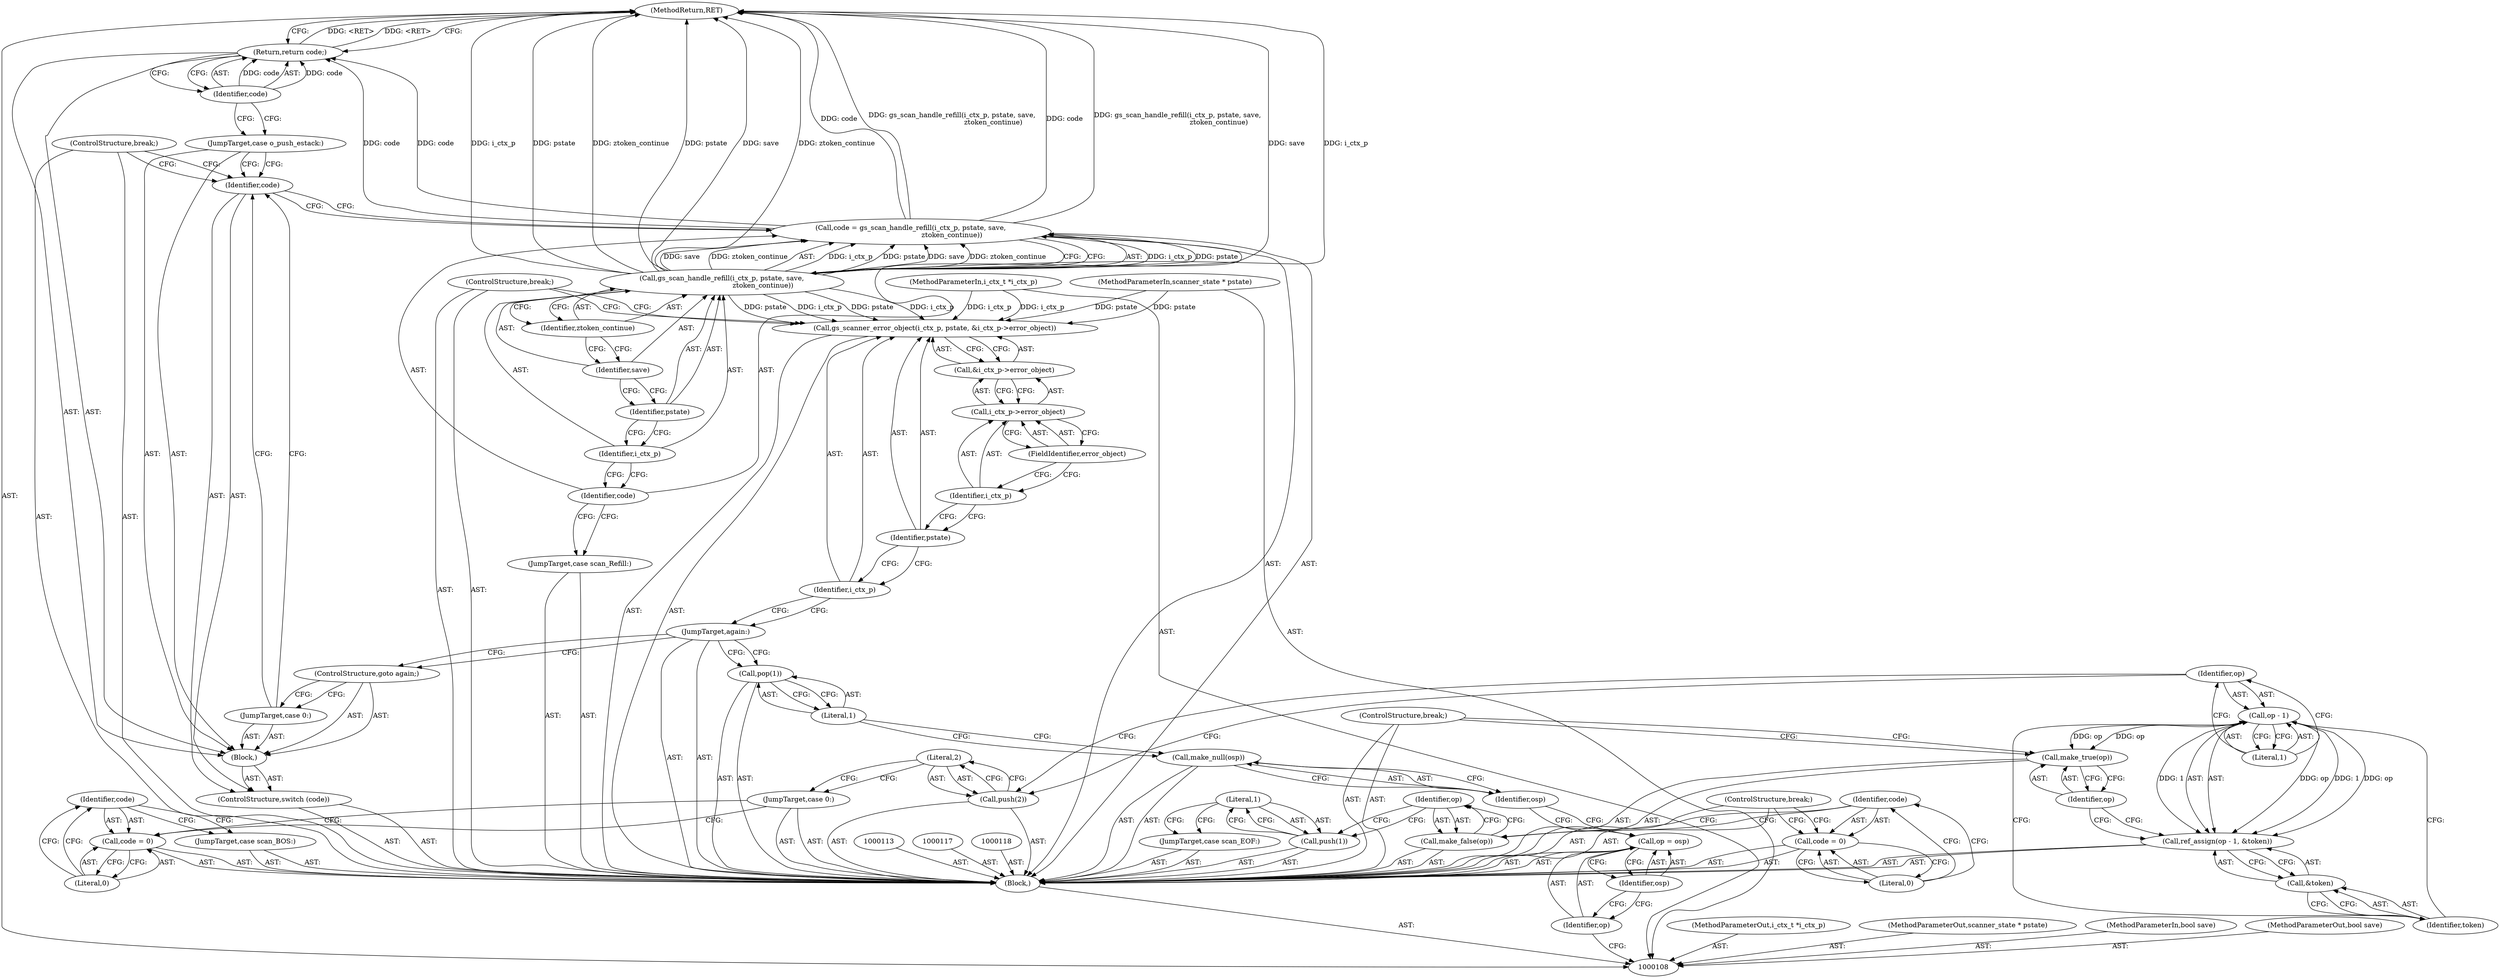 digraph "0_ghostscript_671fd59eb657743aa86fbc1895cb15872a317caa" {
"1000174" [label="(MethodReturn,RET)"];
"1000109" [label="(MethodParameterIn,i_ctx_t *i_ctx_p)"];
"1000241" [label="(MethodParameterOut,i_ctx_t *i_ctx_p)"];
"1000110" [label="(MethodParameterIn,scanner_state * pstate)"];
"1000242" [label="(MethodParameterOut,scanner_state * pstate)"];
"1000111" [label="(MethodParameterIn,bool save)"];
"1000243" [label="(MethodParameterOut,bool save)"];
"1000120" [label="(Identifier,osp)"];
"1000119" [label="(Call,make_null(osp))"];
"1000121" [label="(Call,pop(1))"];
"1000122" [label="(Literal,1)"];
"1000123" [label="(JumpTarget,again:)"];
"1000124" [label="(Call,gs_scanner_error_object(i_ctx_p, pstate, &i_ctx_p->error_object))"];
"1000125" [label="(Identifier,i_ctx_p)"];
"1000126" [label="(Identifier,pstate)"];
"1000127" [label="(Call,&i_ctx_p->error_object)"];
"1000128" [label="(Call,i_ctx_p->error_object)"];
"1000129" [label="(Identifier,i_ctx_p)"];
"1000130" [label="(FieldIdentifier,error_object)"];
"1000131" [label="(ControlStructure,break;)"];
"1000132" [label="(JumpTarget,case scan_BOS:)"];
"1000133" [label="(Call,code = 0)"];
"1000134" [label="(Identifier,code)"];
"1000135" [label="(Literal,0)"];
"1000112" [label="(Block,)"];
"1000136" [label="(JumpTarget,case 0:)"];
"1000137" [label="(Call,push(2))"];
"1000138" [label="(Literal,2)"];
"1000139" [label="(Call,ref_assign(op - 1, &token))"];
"1000140" [label="(Call,op - 1)"];
"1000141" [label="(Identifier,op)"];
"1000142" [label="(Literal,1)"];
"1000143" [label="(Call,&token)"];
"1000144" [label="(Identifier,token)"];
"1000145" [label="(Call,make_true(op))"];
"1000146" [label="(Identifier,op)"];
"1000147" [label="(ControlStructure,break;)"];
"1000148" [label="(JumpTarget,case scan_EOF:)"];
"1000149" [label="(Call,push(1))"];
"1000150" [label="(Literal,1)"];
"1000151" [label="(Call,make_false(op))"];
"1000152" [label="(Identifier,op)"];
"1000153" [label="(Call,code = 0)"];
"1000154" [label="(Identifier,code)"];
"1000155" [label="(Literal,0)"];
"1000156" [label="(ControlStructure,break;)"];
"1000114" [label="(Call,op = osp)"];
"1000115" [label="(Identifier,op)"];
"1000116" [label="(Identifier,osp)"];
"1000157" [label="(JumpTarget,case scan_Refill:)"];
"1000158" [label="(Call,code = gs_scan_handle_refill(i_ctx_p, pstate, save,\n                                      ztoken_continue))"];
"1000159" [label="(Identifier,code)"];
"1000160" [label="(Call,gs_scan_handle_refill(i_ctx_p, pstate, save,\n                                      ztoken_continue))"];
"1000161" [label="(Identifier,i_ctx_p)"];
"1000162" [label="(Identifier,pstate)"];
"1000163" [label="(Identifier,save)"];
"1000164" [label="(Identifier,ztoken_continue)"];
"1000165" [label="(ControlStructure,switch (code))"];
"1000166" [label="(Identifier,code)"];
"1000167" [label="(Block,)"];
"1000168" [label="(JumpTarget,case 0:)"];
"1000169" [label="(ControlStructure,goto again;)"];
"1000170" [label="(JumpTarget,case o_push_estack:)"];
"1000171" [label="(Return,return code;)"];
"1000172" [label="(Identifier,code)"];
"1000173" [label="(ControlStructure,break;)"];
"1000174" -> "1000108"  [label="AST: "];
"1000174" -> "1000171"  [label="CFG: "];
"1000158" -> "1000174"  [label="DDG: code"];
"1000158" -> "1000174"  [label="DDG: gs_scan_handle_refill(i_ctx_p, pstate, save,\n                                      ztoken_continue)"];
"1000160" -> "1000174"  [label="DDG: ztoken_continue"];
"1000160" -> "1000174"  [label="DDG: i_ctx_p"];
"1000160" -> "1000174"  [label="DDG: save"];
"1000160" -> "1000174"  [label="DDG: pstate"];
"1000171" -> "1000174"  [label="DDG: <RET>"];
"1000109" -> "1000108"  [label="AST: "];
"1000109" -> "1000124"  [label="DDG: i_ctx_p"];
"1000241" -> "1000108"  [label="AST: "];
"1000110" -> "1000108"  [label="AST: "];
"1000110" -> "1000124"  [label="DDG: pstate"];
"1000242" -> "1000108"  [label="AST: "];
"1000111" -> "1000108"  [label="AST: "];
"1000243" -> "1000108"  [label="AST: "];
"1000120" -> "1000119"  [label="AST: "];
"1000120" -> "1000114"  [label="CFG: "];
"1000119" -> "1000120"  [label="CFG: "];
"1000119" -> "1000112"  [label="AST: "];
"1000119" -> "1000120"  [label="CFG: "];
"1000120" -> "1000119"  [label="AST: "];
"1000122" -> "1000119"  [label="CFG: "];
"1000121" -> "1000112"  [label="AST: "];
"1000121" -> "1000122"  [label="CFG: "];
"1000122" -> "1000121"  [label="AST: "];
"1000123" -> "1000121"  [label="CFG: "];
"1000122" -> "1000121"  [label="AST: "];
"1000122" -> "1000119"  [label="CFG: "];
"1000121" -> "1000122"  [label="CFG: "];
"1000123" -> "1000112"  [label="AST: "];
"1000123" -> "1000121"  [label="CFG: "];
"1000123" -> "1000169"  [label="CFG: "];
"1000125" -> "1000123"  [label="CFG: "];
"1000124" -> "1000112"  [label="AST: "];
"1000124" -> "1000127"  [label="CFG: "];
"1000125" -> "1000124"  [label="AST: "];
"1000126" -> "1000124"  [label="AST: "];
"1000127" -> "1000124"  [label="AST: "];
"1000131" -> "1000124"  [label="CFG: "];
"1000160" -> "1000124"  [label="DDG: i_ctx_p"];
"1000160" -> "1000124"  [label="DDG: pstate"];
"1000109" -> "1000124"  [label="DDG: i_ctx_p"];
"1000110" -> "1000124"  [label="DDG: pstate"];
"1000125" -> "1000124"  [label="AST: "];
"1000125" -> "1000123"  [label="CFG: "];
"1000126" -> "1000125"  [label="CFG: "];
"1000126" -> "1000124"  [label="AST: "];
"1000126" -> "1000125"  [label="CFG: "];
"1000129" -> "1000126"  [label="CFG: "];
"1000127" -> "1000124"  [label="AST: "];
"1000127" -> "1000128"  [label="CFG: "];
"1000128" -> "1000127"  [label="AST: "];
"1000124" -> "1000127"  [label="CFG: "];
"1000128" -> "1000127"  [label="AST: "];
"1000128" -> "1000130"  [label="CFG: "];
"1000129" -> "1000128"  [label="AST: "];
"1000130" -> "1000128"  [label="AST: "];
"1000127" -> "1000128"  [label="CFG: "];
"1000129" -> "1000128"  [label="AST: "];
"1000129" -> "1000126"  [label="CFG: "];
"1000130" -> "1000129"  [label="CFG: "];
"1000130" -> "1000128"  [label="AST: "];
"1000130" -> "1000129"  [label="CFG: "];
"1000128" -> "1000130"  [label="CFG: "];
"1000131" -> "1000112"  [label="AST: "];
"1000131" -> "1000124"  [label="CFG: "];
"1000132" -> "1000112"  [label="AST: "];
"1000134" -> "1000132"  [label="CFG: "];
"1000133" -> "1000112"  [label="AST: "];
"1000133" -> "1000135"  [label="CFG: "];
"1000134" -> "1000133"  [label="AST: "];
"1000135" -> "1000133"  [label="AST: "];
"1000136" -> "1000133"  [label="CFG: "];
"1000134" -> "1000133"  [label="AST: "];
"1000134" -> "1000132"  [label="CFG: "];
"1000135" -> "1000134"  [label="CFG: "];
"1000135" -> "1000133"  [label="AST: "];
"1000135" -> "1000134"  [label="CFG: "];
"1000133" -> "1000135"  [label="CFG: "];
"1000112" -> "1000108"  [label="AST: "];
"1000113" -> "1000112"  [label="AST: "];
"1000114" -> "1000112"  [label="AST: "];
"1000117" -> "1000112"  [label="AST: "];
"1000118" -> "1000112"  [label="AST: "];
"1000119" -> "1000112"  [label="AST: "];
"1000121" -> "1000112"  [label="AST: "];
"1000123" -> "1000112"  [label="AST: "];
"1000124" -> "1000112"  [label="AST: "];
"1000131" -> "1000112"  [label="AST: "];
"1000132" -> "1000112"  [label="AST: "];
"1000133" -> "1000112"  [label="AST: "];
"1000136" -> "1000112"  [label="AST: "];
"1000137" -> "1000112"  [label="AST: "];
"1000139" -> "1000112"  [label="AST: "];
"1000145" -> "1000112"  [label="AST: "];
"1000147" -> "1000112"  [label="AST: "];
"1000148" -> "1000112"  [label="AST: "];
"1000149" -> "1000112"  [label="AST: "];
"1000151" -> "1000112"  [label="AST: "];
"1000153" -> "1000112"  [label="AST: "];
"1000156" -> "1000112"  [label="AST: "];
"1000157" -> "1000112"  [label="AST: "];
"1000158" -> "1000112"  [label="AST: "];
"1000165" -> "1000112"  [label="AST: "];
"1000173" -> "1000112"  [label="AST: "];
"1000136" -> "1000112"  [label="AST: "];
"1000136" -> "1000133"  [label="CFG: "];
"1000138" -> "1000136"  [label="CFG: "];
"1000137" -> "1000112"  [label="AST: "];
"1000137" -> "1000138"  [label="CFG: "];
"1000138" -> "1000137"  [label="AST: "];
"1000141" -> "1000137"  [label="CFG: "];
"1000138" -> "1000137"  [label="AST: "];
"1000138" -> "1000136"  [label="CFG: "];
"1000137" -> "1000138"  [label="CFG: "];
"1000139" -> "1000112"  [label="AST: "];
"1000139" -> "1000143"  [label="CFG: "];
"1000140" -> "1000139"  [label="AST: "];
"1000143" -> "1000139"  [label="AST: "];
"1000146" -> "1000139"  [label="CFG: "];
"1000140" -> "1000139"  [label="DDG: op"];
"1000140" -> "1000139"  [label="DDG: 1"];
"1000140" -> "1000139"  [label="AST: "];
"1000140" -> "1000142"  [label="CFG: "];
"1000141" -> "1000140"  [label="AST: "];
"1000142" -> "1000140"  [label="AST: "];
"1000144" -> "1000140"  [label="CFG: "];
"1000140" -> "1000139"  [label="DDG: op"];
"1000140" -> "1000139"  [label="DDG: 1"];
"1000140" -> "1000145"  [label="DDG: op"];
"1000141" -> "1000140"  [label="AST: "];
"1000141" -> "1000137"  [label="CFG: "];
"1000142" -> "1000141"  [label="CFG: "];
"1000142" -> "1000140"  [label="AST: "];
"1000142" -> "1000141"  [label="CFG: "];
"1000140" -> "1000142"  [label="CFG: "];
"1000143" -> "1000139"  [label="AST: "];
"1000143" -> "1000144"  [label="CFG: "];
"1000144" -> "1000143"  [label="AST: "];
"1000139" -> "1000143"  [label="CFG: "];
"1000144" -> "1000143"  [label="AST: "];
"1000144" -> "1000140"  [label="CFG: "];
"1000143" -> "1000144"  [label="CFG: "];
"1000145" -> "1000112"  [label="AST: "];
"1000145" -> "1000146"  [label="CFG: "];
"1000146" -> "1000145"  [label="AST: "];
"1000147" -> "1000145"  [label="CFG: "];
"1000140" -> "1000145"  [label="DDG: op"];
"1000146" -> "1000145"  [label="AST: "];
"1000146" -> "1000139"  [label="CFG: "];
"1000145" -> "1000146"  [label="CFG: "];
"1000147" -> "1000112"  [label="AST: "];
"1000147" -> "1000145"  [label="CFG: "];
"1000148" -> "1000112"  [label="AST: "];
"1000150" -> "1000148"  [label="CFG: "];
"1000149" -> "1000112"  [label="AST: "];
"1000149" -> "1000150"  [label="CFG: "];
"1000150" -> "1000149"  [label="AST: "];
"1000152" -> "1000149"  [label="CFG: "];
"1000150" -> "1000149"  [label="AST: "];
"1000150" -> "1000148"  [label="CFG: "];
"1000149" -> "1000150"  [label="CFG: "];
"1000151" -> "1000112"  [label="AST: "];
"1000151" -> "1000152"  [label="CFG: "];
"1000152" -> "1000151"  [label="AST: "];
"1000154" -> "1000151"  [label="CFG: "];
"1000152" -> "1000151"  [label="AST: "];
"1000152" -> "1000149"  [label="CFG: "];
"1000151" -> "1000152"  [label="CFG: "];
"1000153" -> "1000112"  [label="AST: "];
"1000153" -> "1000155"  [label="CFG: "];
"1000154" -> "1000153"  [label="AST: "];
"1000155" -> "1000153"  [label="AST: "];
"1000156" -> "1000153"  [label="CFG: "];
"1000154" -> "1000153"  [label="AST: "];
"1000154" -> "1000151"  [label="CFG: "];
"1000155" -> "1000154"  [label="CFG: "];
"1000155" -> "1000153"  [label="AST: "];
"1000155" -> "1000154"  [label="CFG: "];
"1000153" -> "1000155"  [label="CFG: "];
"1000156" -> "1000112"  [label="AST: "];
"1000156" -> "1000153"  [label="CFG: "];
"1000114" -> "1000112"  [label="AST: "];
"1000114" -> "1000116"  [label="CFG: "];
"1000115" -> "1000114"  [label="AST: "];
"1000116" -> "1000114"  [label="AST: "];
"1000120" -> "1000114"  [label="CFG: "];
"1000115" -> "1000114"  [label="AST: "];
"1000115" -> "1000108"  [label="CFG: "];
"1000116" -> "1000115"  [label="CFG: "];
"1000116" -> "1000114"  [label="AST: "];
"1000116" -> "1000115"  [label="CFG: "];
"1000114" -> "1000116"  [label="CFG: "];
"1000157" -> "1000112"  [label="AST: "];
"1000159" -> "1000157"  [label="CFG: "];
"1000158" -> "1000112"  [label="AST: "];
"1000158" -> "1000160"  [label="CFG: "];
"1000159" -> "1000158"  [label="AST: "];
"1000160" -> "1000158"  [label="AST: "];
"1000166" -> "1000158"  [label="CFG: "];
"1000158" -> "1000174"  [label="DDG: code"];
"1000158" -> "1000174"  [label="DDG: gs_scan_handle_refill(i_ctx_p, pstate, save,\n                                      ztoken_continue)"];
"1000160" -> "1000158"  [label="DDG: i_ctx_p"];
"1000160" -> "1000158"  [label="DDG: pstate"];
"1000160" -> "1000158"  [label="DDG: save"];
"1000160" -> "1000158"  [label="DDG: ztoken_continue"];
"1000158" -> "1000171"  [label="DDG: code"];
"1000159" -> "1000158"  [label="AST: "];
"1000159" -> "1000157"  [label="CFG: "];
"1000161" -> "1000159"  [label="CFG: "];
"1000160" -> "1000158"  [label="AST: "];
"1000160" -> "1000164"  [label="CFG: "];
"1000161" -> "1000160"  [label="AST: "];
"1000162" -> "1000160"  [label="AST: "];
"1000163" -> "1000160"  [label="AST: "];
"1000164" -> "1000160"  [label="AST: "];
"1000158" -> "1000160"  [label="CFG: "];
"1000160" -> "1000174"  [label="DDG: ztoken_continue"];
"1000160" -> "1000174"  [label="DDG: i_ctx_p"];
"1000160" -> "1000174"  [label="DDG: save"];
"1000160" -> "1000174"  [label="DDG: pstate"];
"1000160" -> "1000124"  [label="DDG: i_ctx_p"];
"1000160" -> "1000124"  [label="DDG: pstate"];
"1000160" -> "1000158"  [label="DDG: i_ctx_p"];
"1000160" -> "1000158"  [label="DDG: pstate"];
"1000160" -> "1000158"  [label="DDG: save"];
"1000160" -> "1000158"  [label="DDG: ztoken_continue"];
"1000161" -> "1000160"  [label="AST: "];
"1000161" -> "1000159"  [label="CFG: "];
"1000162" -> "1000161"  [label="CFG: "];
"1000162" -> "1000160"  [label="AST: "];
"1000162" -> "1000161"  [label="CFG: "];
"1000163" -> "1000162"  [label="CFG: "];
"1000163" -> "1000160"  [label="AST: "];
"1000163" -> "1000162"  [label="CFG: "];
"1000164" -> "1000163"  [label="CFG: "];
"1000164" -> "1000160"  [label="AST: "];
"1000164" -> "1000163"  [label="CFG: "];
"1000160" -> "1000164"  [label="CFG: "];
"1000165" -> "1000112"  [label="AST: "];
"1000166" -> "1000165"  [label="AST: "];
"1000167" -> "1000165"  [label="AST: "];
"1000166" -> "1000165"  [label="AST: "];
"1000166" -> "1000158"  [label="CFG: "];
"1000168" -> "1000166"  [label="CFG: "];
"1000170" -> "1000166"  [label="CFG: "];
"1000173" -> "1000166"  [label="CFG: "];
"1000167" -> "1000165"  [label="AST: "];
"1000168" -> "1000167"  [label="AST: "];
"1000169" -> "1000167"  [label="AST: "];
"1000170" -> "1000167"  [label="AST: "];
"1000171" -> "1000167"  [label="AST: "];
"1000168" -> "1000167"  [label="AST: "];
"1000168" -> "1000166"  [label="CFG: "];
"1000169" -> "1000168"  [label="CFG: "];
"1000169" -> "1000167"  [label="AST: "];
"1000169" -> "1000168"  [label="CFG: "];
"1000123" -> "1000169"  [label="CFG: "];
"1000170" -> "1000167"  [label="AST: "];
"1000170" -> "1000166"  [label="CFG: "];
"1000172" -> "1000170"  [label="CFG: "];
"1000171" -> "1000167"  [label="AST: "];
"1000171" -> "1000172"  [label="CFG: "];
"1000172" -> "1000171"  [label="AST: "];
"1000174" -> "1000171"  [label="CFG: "];
"1000171" -> "1000174"  [label="DDG: <RET>"];
"1000172" -> "1000171"  [label="DDG: code"];
"1000158" -> "1000171"  [label="DDG: code"];
"1000172" -> "1000171"  [label="AST: "];
"1000172" -> "1000170"  [label="CFG: "];
"1000171" -> "1000172"  [label="CFG: "];
"1000172" -> "1000171"  [label="DDG: code"];
"1000173" -> "1000112"  [label="AST: "];
"1000173" -> "1000166"  [label="CFG: "];
}
